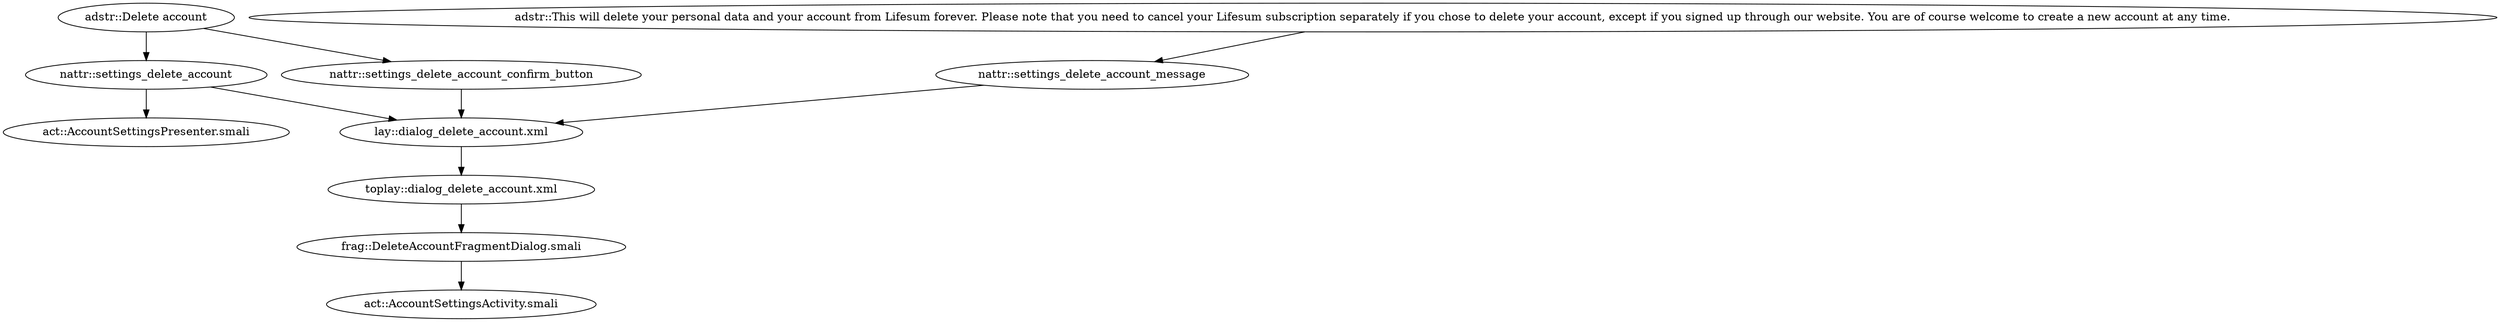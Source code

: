 digraph G {
"adstr::Delete account" -> "nattr::settings_delete_account"
"adstr::Delete account" -> "nattr::settings_delete_account_confirm_button"
"adstr::This will delete your personal data and your account from Lifesum forever. Please note that you need to cancel your Lifesum subscription separately if you chose to delete your account, except if you signed up through our website. You are of course welcome to create a new account at any time." -> "nattr::settings_delete_account_message"
"nattr::settings_delete_account" -> "lay::dialog_delete_account.xml"
"nattr::settings_delete_account_confirm_button" -> "lay::dialog_delete_account.xml"
"nattr::settings_delete_account_message" -> "lay::dialog_delete_account.xml"
"nattr::settings_delete_account" -> "act::AccountSettingsPresenter.smali"
"lay::dialog_delete_account.xml" -> "toplay::dialog_delete_account.xml"
"toplay::dialog_delete_account.xml" -> "frag::DeleteAccountFragmentDialog.smali"
"frag::DeleteAccountFragmentDialog.smali" -> "act::AccountSettingsActivity.smali"
}
